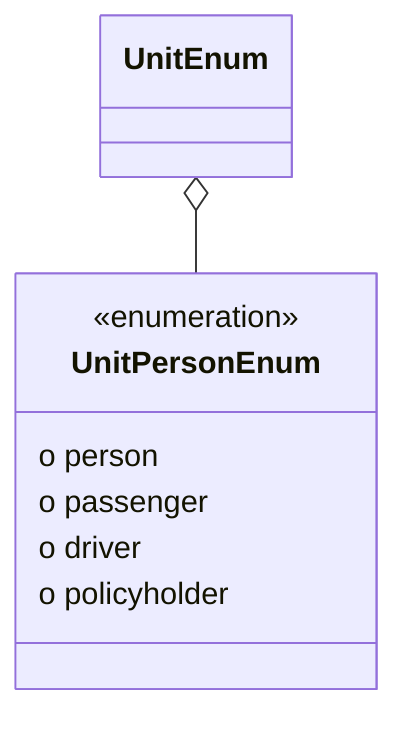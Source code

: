classDiagram
UnitEnum o-- UnitPersonEnum
  class UnitPersonEnum {
<<enumeration>>
  o person
  o passenger
  o driver
  o policyholder
}